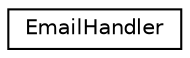 digraph "Graphical Class Hierarchy"
{
  edge [fontname="Helvetica",fontsize="10",labelfontname="Helvetica",labelfontsize="10"];
  node [fontname="Helvetica",fontsize="10",shape=record];
  rankdir="LR";
  Node0 [label="EmailHandler",height=0.2,width=0.4,color="black", fillcolor="white", style="filled",URL="$class_zest_1_1_auth_1_1_email_handler.html"];
}
